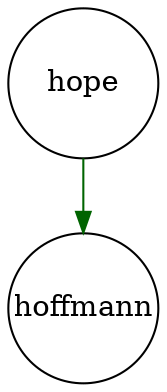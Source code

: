digraph fullagr_hope_hoffmann { 
 K=0.6 
 "hope" -> { "hoffmann" } [color="darkgreen", arrowhead="normal", penwidth=1, href="#242"]; 
 "hope" [shape="circle", fixedsize="true", height=1, width=1, style="filled", fillcolor="white", href="#hope"]; 
 "hoffmann" [shape="circle", fixedsize="true", height=1, width=1, style="filled", fillcolor="white", href="#hoffmann"]; 

}